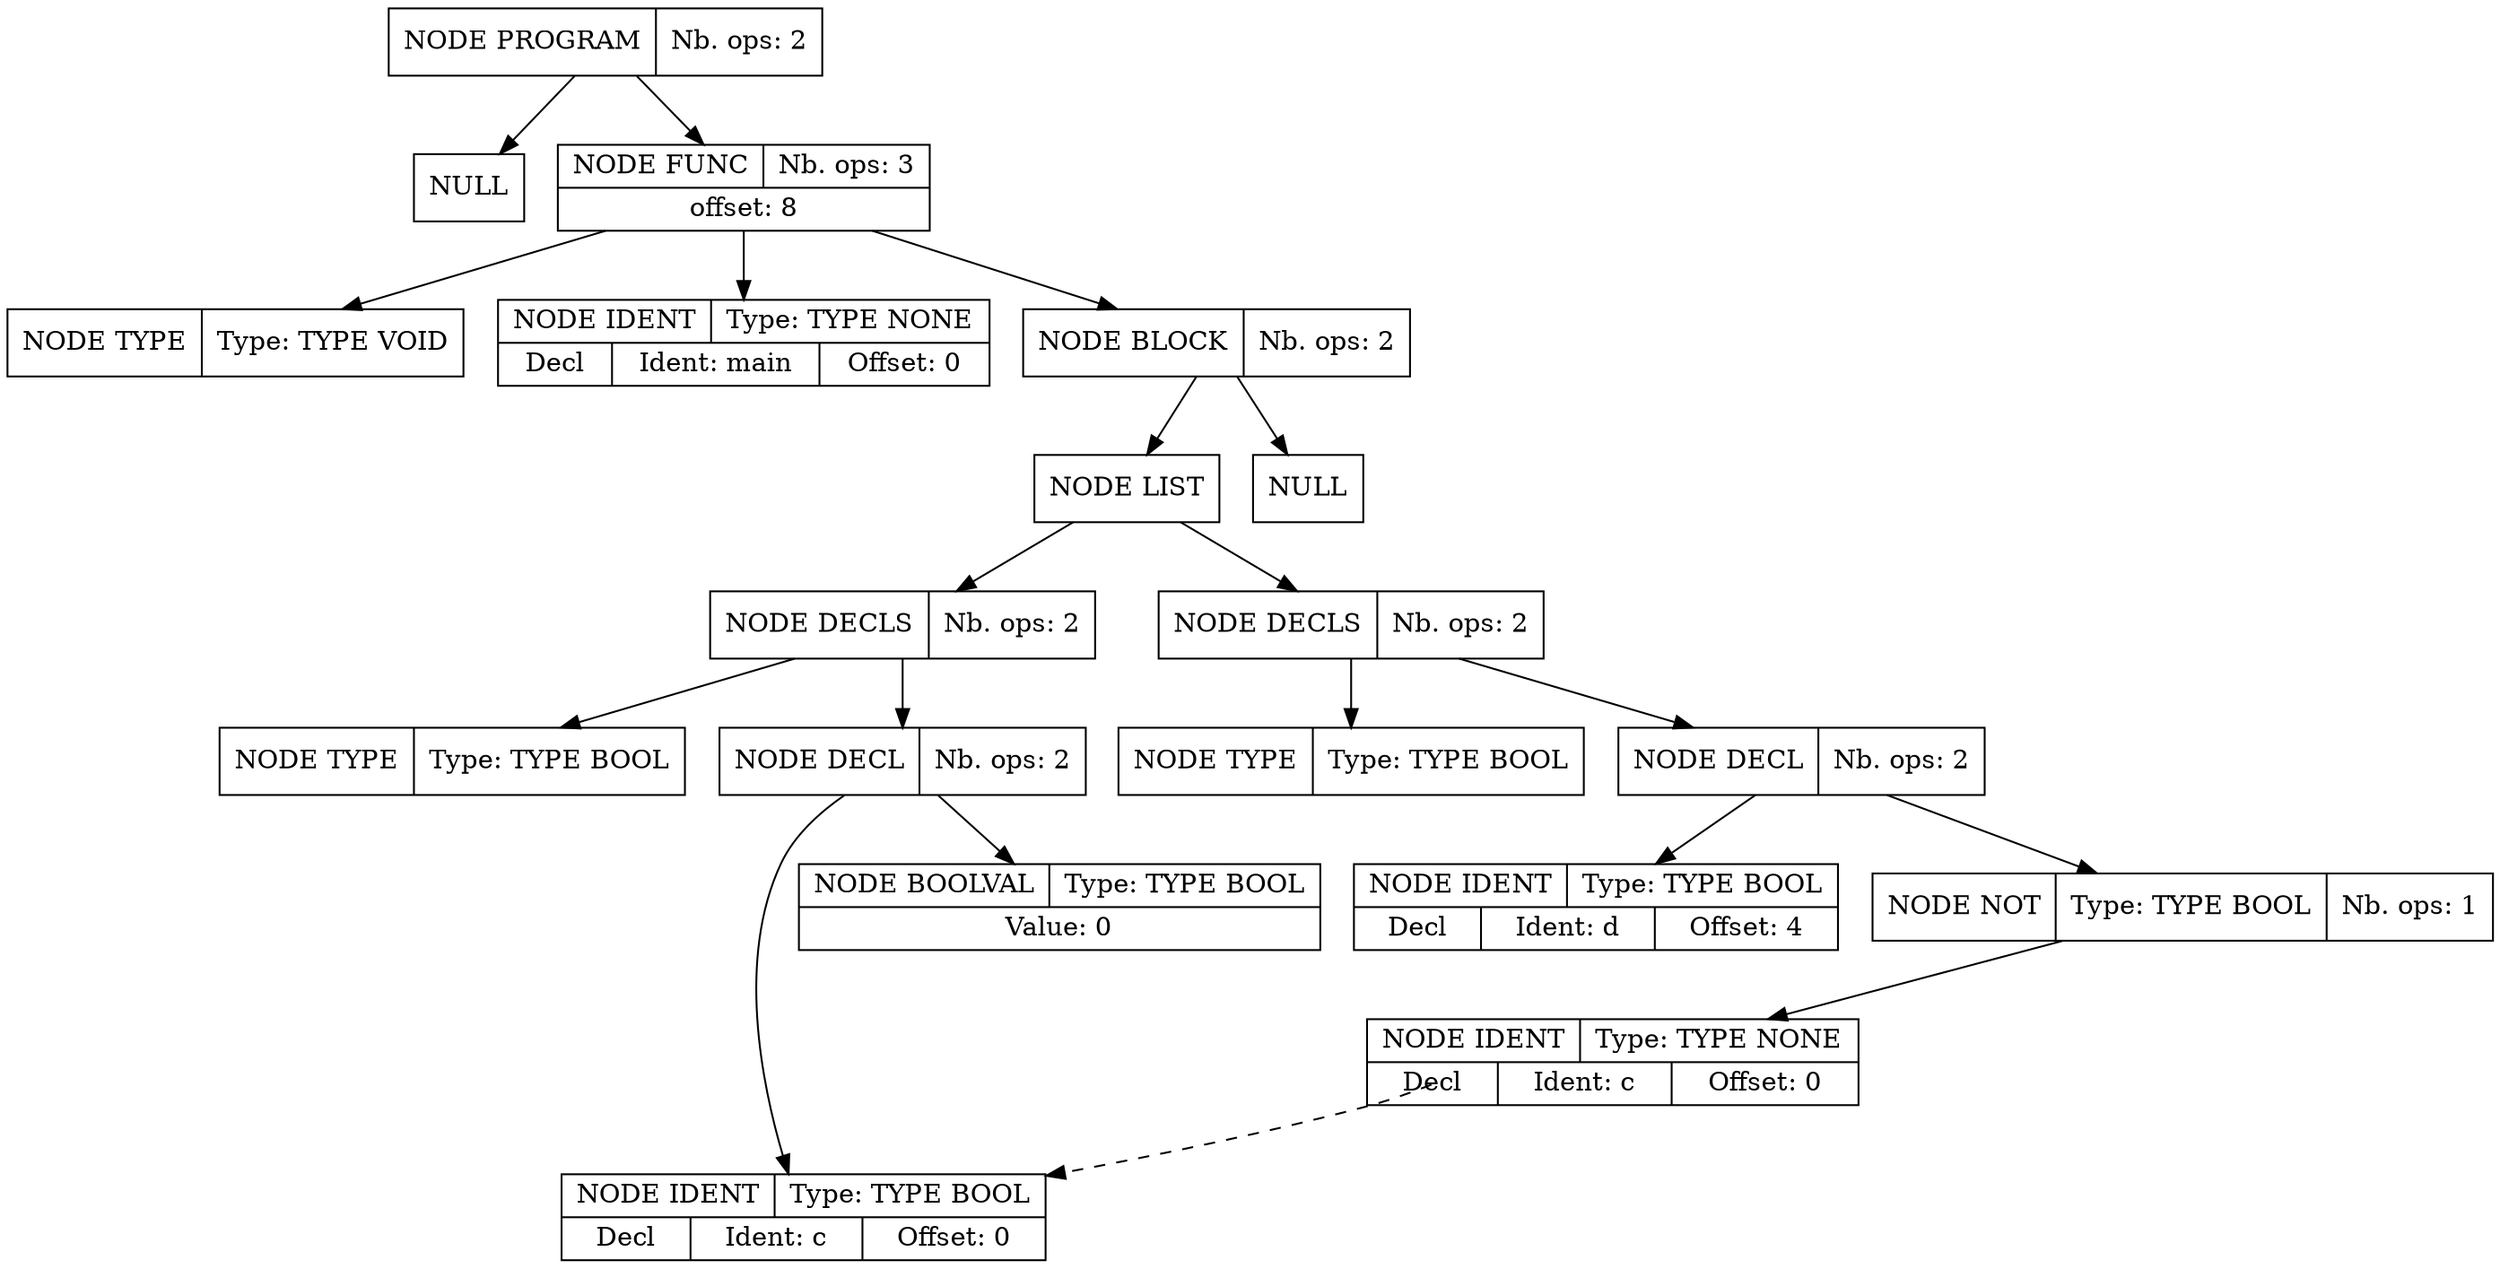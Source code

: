 digraph global_vars {
    N1 [shape=record, label="{{NODE PROGRAM|Nb. ops: 2}}"];
    N2 [shape=record, label="{{NULL}}"];
    edge[tailclip=true];
    N1 -> N2
    N3 [shape=record, label="{{NODE FUNC|Nb. ops: 3}|{offset: 8}}"];
    N4 [shape=record, label="{{NODE TYPE|Type: TYPE VOID}}"];
    edge[tailclip=true];
    N3 -> N4
    N5 [shape=record, label="{{NODE IDENT|Type: TYPE NONE}|{<decl>Decl      |Ident: main|Offset: 0}}"];
    edge[tailclip=true];
    N3 -> N5
    N6 [shape=record, label="{{NODE BLOCK|Nb. ops: 2}}"];
    N7 [shape=record, label="{{NODE LIST}}"];
    N8 [shape=record, label="{{NODE DECLS|Nb. ops: 2}}"];
    N9 [shape=record, label="{{NODE TYPE|Type: TYPE BOOL}}"];
    edge[tailclip=true];
    N8 -> N9
    N10 [shape=record, label="{{NODE DECL|Nb. ops: 2}}"];
    N11 [shape=record, label="{{NODE IDENT|Type: TYPE BOOL}|{<decl>Decl      |Ident: c|Offset: 0}}"];
    edge[tailclip=true];
    N10 -> N11
    N12 [shape=record, label="{{NODE BOOLVAL|Type: TYPE BOOL}|{Value: 0}}"];
    edge[tailclip=true];
    N10 -> N12
    edge[tailclip=true];
    N8 -> N10
    edge[tailclip=true];
    N7 -> N8
    N13 [shape=record, label="{{NODE DECLS|Nb. ops: 2}}"];
    N14 [shape=record, label="{{NODE TYPE|Type: TYPE BOOL}}"];
    edge[tailclip=true];
    N13 -> N14
    N15 [shape=record, label="{{NODE DECL|Nb. ops: 2}}"];
    N16 [shape=record, label="{{NODE IDENT|Type: TYPE BOOL}|{<decl>Decl      |Ident: d|Offset: 4}}"];
    edge[tailclip=true];
    N15 -> N16
    N17 [shape=record, label="{{NODE NOT|Type: TYPE BOOL|Nb. ops: 1}}"];
    N18 [shape=record, label="{{NODE IDENT|Type: TYPE NONE}|{<decl>Decl      |Ident: c|Offset: 0}}"];
    edge[tailclip=false];
    "N18":decl:c -> "N11" [style=dashed]
    edge[tailclip=true];
    N17 -> N18
    edge[tailclip=true];
    N15 -> N17
    edge[tailclip=true];
    N13 -> N15
    edge[tailclip=true];
    N7 -> N13
    edge[tailclip=true];
    N6 -> N7
    N19 [shape=record, label="{{NULL}}"];
    edge[tailclip=true];
    N6 -> N19
    edge[tailclip=true];
    N3 -> N6
    edge[tailclip=true];
    N1 -> N3
}